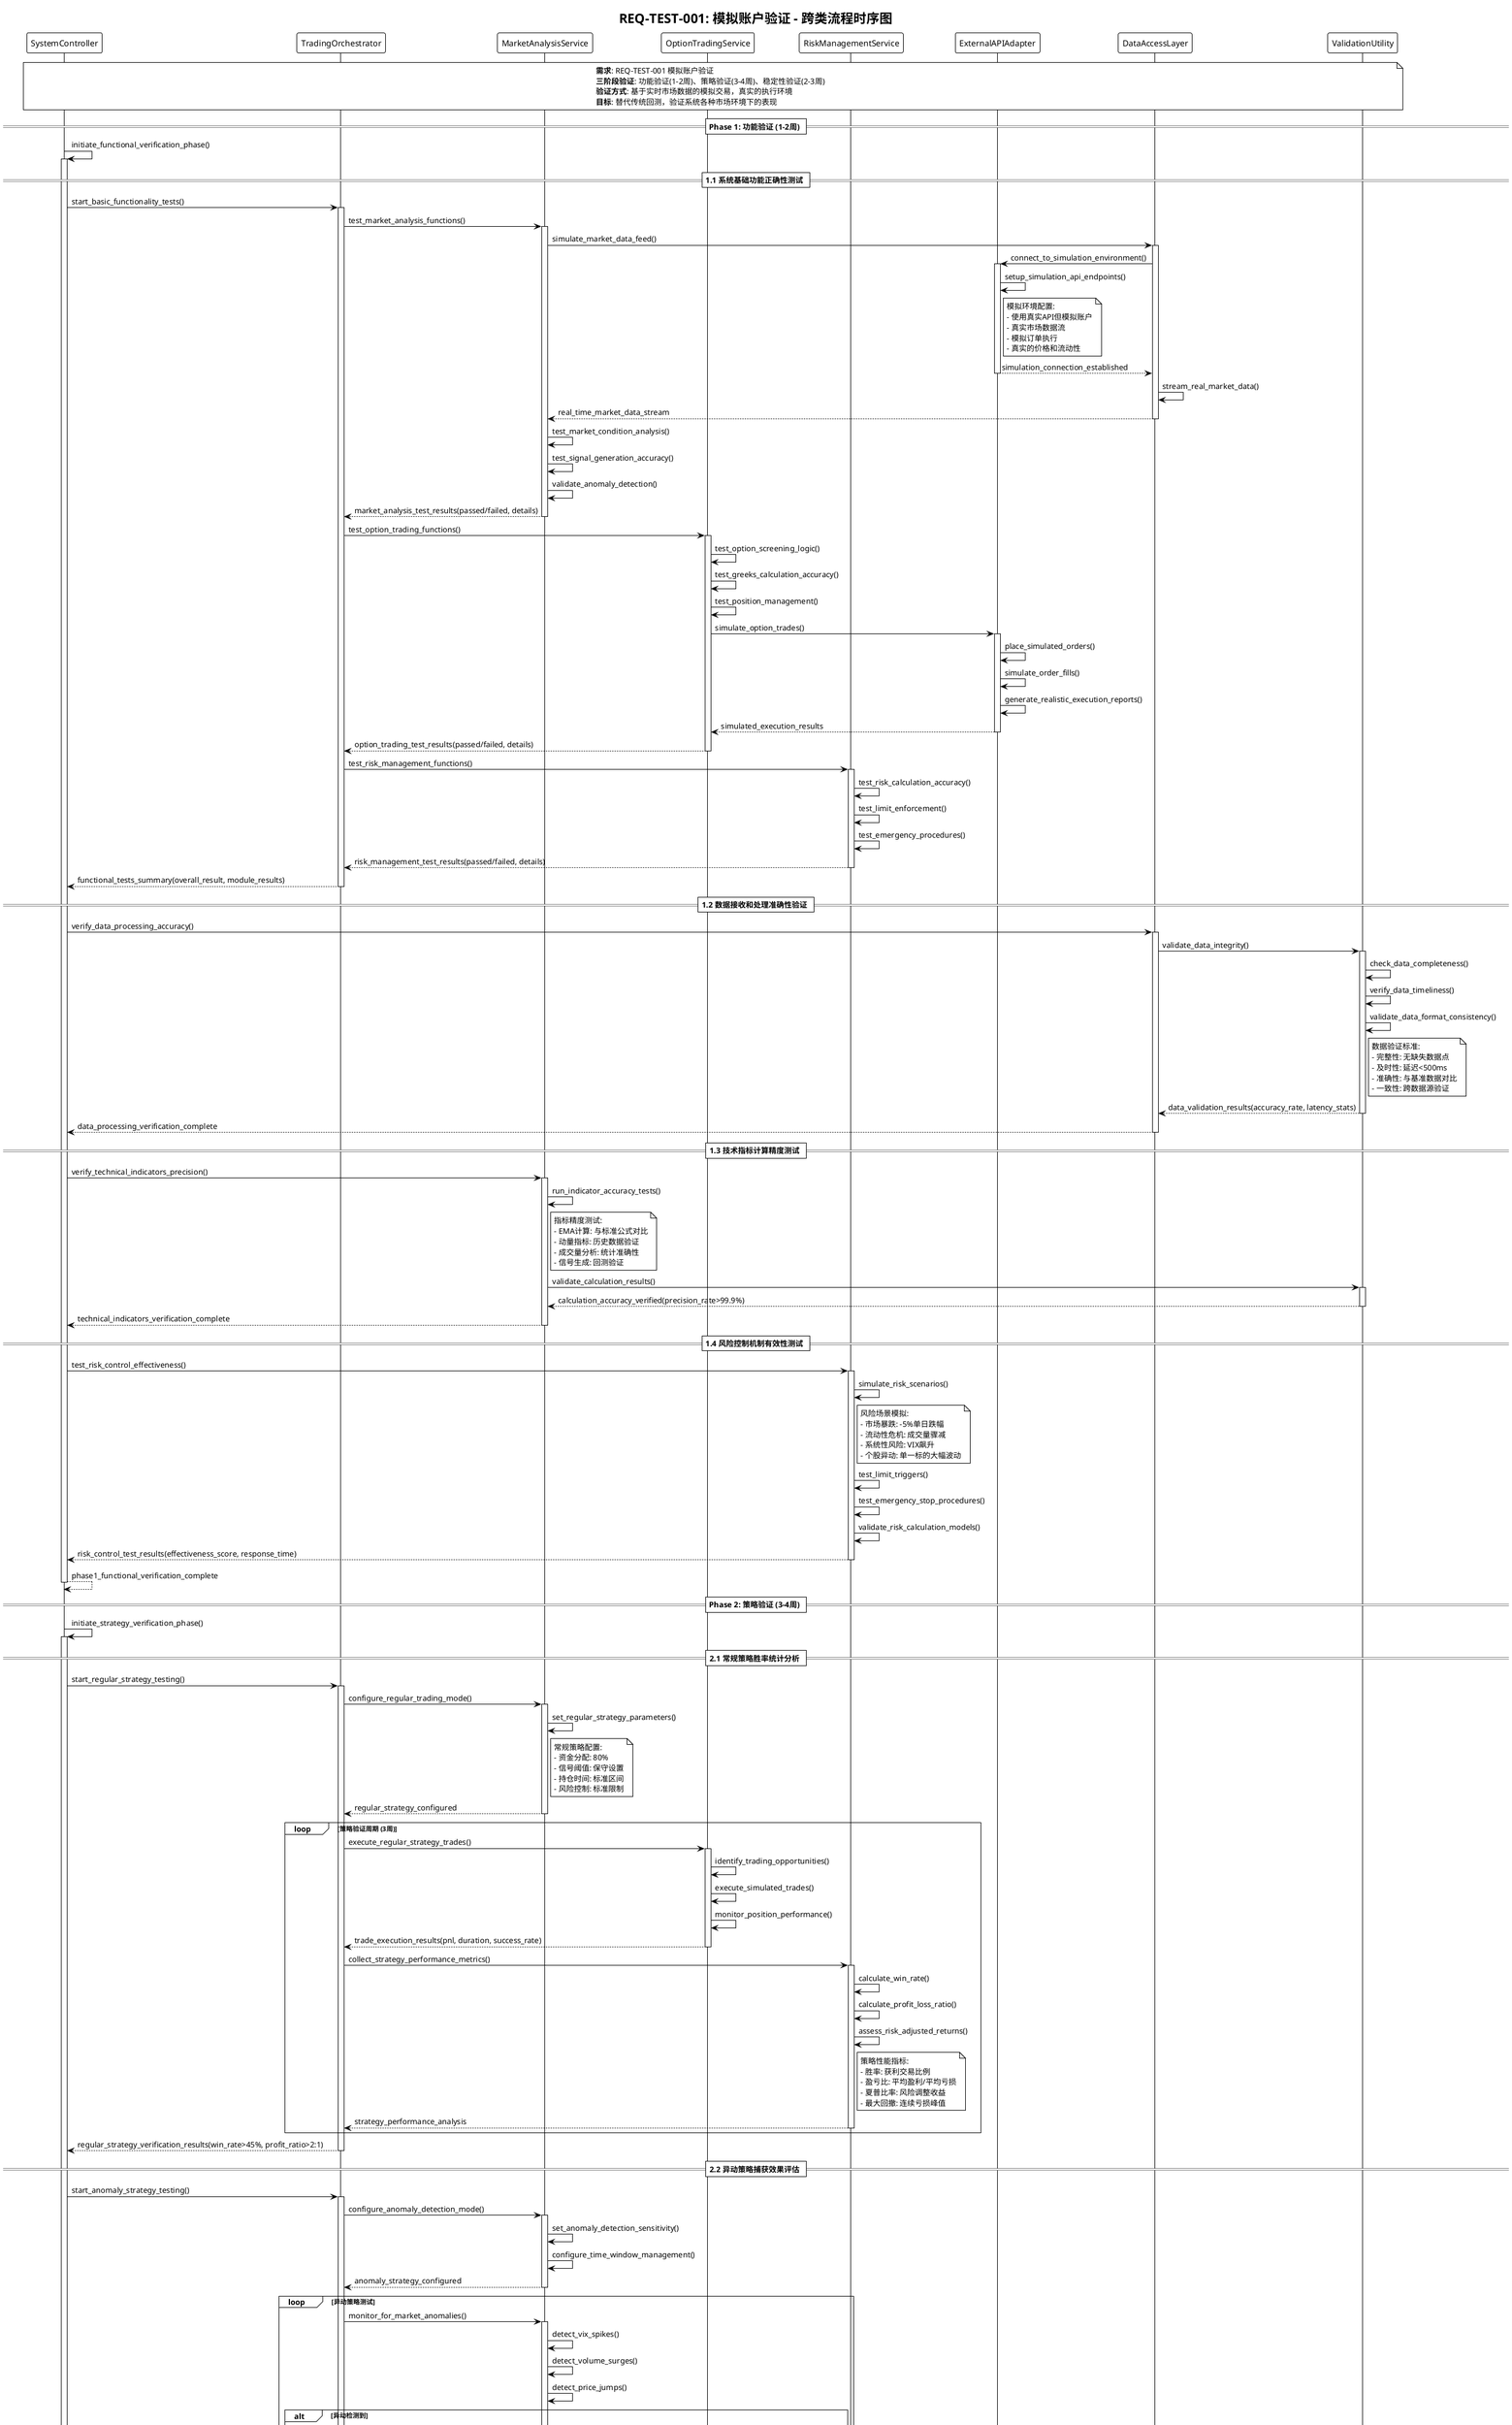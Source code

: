 @startuml REQ-TEST-001 模拟账户验证流程时序图
!theme plain

title REQ-TEST-001: 模拟账户验证 - 跨类流程时序图

participant "SystemController" as SC
participant "TradingOrchestrator" as TO
participant "MarketAnalysisService" as MAS
participant "OptionTradingService" as OTS
participant "RiskManagementService" as RMS
participant "ExternalAPIAdapter" as EAA
participant "DataAccessLayer" as DAL
participant "ValidationUtility" as VU

note over SC, VU
  **需求**: REQ-TEST-001 模拟账户验证
  **三阶段验证**: 功能验证(1-2周)、策略验证(3-4周)、稳定性验证(2-3周)
  **验证方式**: 基于实时市场数据的模拟交易，真实的执行环境
  **目标**: 替代传统回测，验证系统各种市场环境下的表现
end note

== Phase 1: 功能验证 (1-2周) ==

SC -> SC: initiate_functional_verification_phase()
activate SC

== 1.1 系统基础功能正确性测试 ==

SC -> TO: start_basic_functionality_tests()
activate TO

TO -> MAS: test_market_analysis_functions()
activate MAS

MAS -> DAL: simulate_market_data_feed()
activate DAL

DAL -> EAA: connect_to_simulation_environment()
activate EAA

EAA -> EAA: setup_simulation_api_endpoints()
note right EAA
  模拟环境配置:
  - 使用真实API但模拟账户
  - 真实市场数据流
  - 模拟订单执行
  - 真实的价格和流动性
end note

EAA --> DAL: simulation_connection_established
deactivate EAA

DAL -> DAL: stream_real_market_data()
DAL --> MAS: real_time_market_data_stream
deactivate DAL

MAS -> MAS: test_market_condition_analysis()
MAS -> MAS: test_signal_generation_accuracy()
MAS -> MAS: validate_anomaly_detection()

MAS --> TO: market_analysis_test_results(passed/failed, details)
deactivate MAS

TO -> OTS: test_option_trading_functions()
activate OTS

OTS -> OTS: test_option_screening_logic()
OTS -> OTS: test_greeks_calculation_accuracy()
OTS -> OTS: test_position_management()

OTS -> EAA: simulate_option_trades()
activate EAA

EAA -> EAA: place_simulated_orders()
EAA -> EAA: simulate_order_fills()
EAA -> EAA: generate_realistic_execution_reports()

EAA --> OTS: simulated_execution_results
deactivate EAA

OTS --> TO: option_trading_test_results(passed/failed, details)
deactivate OTS

TO -> RMS: test_risk_management_functions()
activate RMS

RMS -> RMS: test_risk_calculation_accuracy()
RMS -> RMS: test_limit_enforcement()
RMS -> RMS: test_emergency_procedures()

RMS --> TO: risk_management_test_results(passed/failed, details)
deactivate RMS

TO --> SC: functional_tests_summary(overall_result, module_results)
deactivate TO

== 1.2 数据接收和处理准确性验证 ==

SC -> DAL: verify_data_processing_accuracy()
activate DAL

DAL -> VU: validate_data_integrity()
activate VU

VU -> VU: check_data_completeness()
VU -> VU: verify_data_timeliness()
VU -> VU: validate_data_format_consistency()

note right VU
  数据验证标准:
  - 完整性: 无缺失数据点
  - 及时性: 延迟<500ms
  - 准确性: 与基准数据对比
  - 一致性: 跨数据源验证
end note

VU --> DAL: data_validation_results(accuracy_rate, latency_stats)
deactivate VU

DAL --> SC: data_processing_verification_complete
deactivate DAL

== 1.3 技术指标计算精度测试 ==

SC -> MAS: verify_technical_indicators_precision()
activate MAS

MAS -> MAS: run_indicator_accuracy_tests()
note right MAS
  指标精度测试:
  - EMA计算: 与标准公式对比
  - 动量指标: 历史数据验证
  - 成交量分析: 统计准确性
  - 信号生成: 回测验证
end note

MAS -> VU: validate_calculation_results()
activate VU
VU --> MAS: calculation_accuracy_verified(precision_rate>99.9%)
deactivate VU

MAS --> SC: technical_indicators_verification_complete
deactivate MAS

== 1.4 风险控制机制有效性测试 ==

SC -> RMS: test_risk_control_effectiveness()
activate RMS

RMS -> RMS: simulate_risk_scenarios()
note right RMS
  风险场景模拟:
  - 市场暴跌: -5%单日跌幅
  - 流动性危机: 成交量骤减
  - 系统性风险: VIX飙升
  - 个股异动: 单一标的大幅波动
end note

RMS -> RMS: test_limit_triggers()
RMS -> RMS: test_emergency_stop_procedures()
RMS -> RMS: validate_risk_calculation_models()

RMS --> SC: risk_control_test_results(effectiveness_score, response_time)
deactivate RMS

SC --> SC: phase1_functional_verification_complete
deactivate SC

== Phase 2: 策略验证 (3-4周) ==

SC -> SC: initiate_strategy_verification_phase()
activate SC

== 2.1 常规策略胜率统计分析 ==

SC -> TO: start_regular_strategy_testing()
activate TO

TO -> MAS: configure_regular_trading_mode()
activate MAS

MAS -> MAS: set_regular_strategy_parameters()
note right MAS
  常规策略配置:
  - 资金分配: 80%
  - 信号阈值: 保守设置
  - 持仓时间: 标准区间
  - 风险控制: 标准限制
end note

MAS --> TO: regular_strategy_configured
deactivate MAS

loop 策略验证周期 (3周)
    TO -> OTS: execute_regular_strategy_trades()
    activate OTS
    
    OTS -> OTS: identify_trading_opportunities()
    OTS -> OTS: execute_simulated_trades()
    OTS -> OTS: monitor_position_performance()
    
    OTS --> TO: trade_execution_results(pnl, duration, success_rate)
    deactivate OTS
    
    TO -> RMS: collect_strategy_performance_metrics()
    activate RMS
    
    RMS -> RMS: calculate_win_rate()
    RMS -> RMS: calculate_profit_loss_ratio()
    RMS -> RMS: assess_risk_adjusted_returns()
    
    note right RMS
      策略性能指标:
      - 胜率: 获利交易比例
      - 盈亏比: 平均盈利/平均亏损
      - 夏普比率: 风险调整收益
      - 最大回撤: 连续亏损峰值
    end note
    
    RMS --> TO: strategy_performance_analysis
    deactivate RMS
end

TO --> SC: regular_strategy_verification_results(win_rate>45%, profit_ratio>2:1)
deactivate TO

== 2.2 异动策略捕获效果评估 ==

SC -> TO: start_anomaly_strategy_testing()
activate TO

TO -> MAS: configure_anomaly_detection_mode()
activate MAS

MAS -> MAS: set_anomaly_detection_sensitivity()
MAS -> MAS: configure_time_window_management()

MAS --> TO: anomaly_strategy_configured
deactivate MAS

loop 异动策略测试
    TO -> MAS: monitor_for_market_anomalies()
    activate MAS
    
    MAS -> MAS: detect_vix_spikes()
    MAS -> MAS: detect_volume_surges()
    MAS -> MAS: detect_price_jumps()
    
    alt 异动检测到
        MAS --> TO: anomaly_detected(level, confidence, timing)
        
        TO -> OTS: execute_anomaly_strategy()
        activate OTS
        
        OTS -> OTS: rapid_position_entry()
        OTS -> OTS: monitor_anomaly_development()
        OTS -> OTS: execute_quick_exit()
        
        OTS --> TO: anomaly_trade_result(capture_effectiveness, timing_quality)
        deactivate OTS
        
    else 无异动
        MAS --> TO: normal_market_conditions
    end
    deactivate MAS
end

TO --> SC: anomaly_strategy_verification_results(capture_rate, false_positive_rate)
deactivate TO

== 2.3 双轨制协调机制测试 ==

SC -> TO: test_dual_track_coordination()
activate TO

TO -> TO: simulate_track_coordination_scenarios()
note right TO
  协调机制测试场景:
  1. 异动触发 → 常规轨道暂停
  2. 异动结束 → 常规轨道恢复
  3. 资金再平衡 → 轨道资金调整
  4. 风险超限 → 双轨道保护性关闭
end note

TO -> MAS: trigger_coordination_events()
activate MAS
MAS --> TO: coordination_trigger_executed
deactivate MAS

TO -> OTS: verify_track_state_transitions()
activate OTS
OTS --> TO: state_transition_verified(timing, correctness)
deactivate OTS

TO --> SC: dual_track_coordination_test_results(coordination_effectiveness)
deactivate TO

== 2.4 Greeks管理有效性验证 ==

SC -> RMS: verify_greeks_management_effectiveness()
activate RMS

RMS -> RMS: simulate_greeks_risk_scenarios()
note right RMS
  Greeks风险场景:
  - Delta风险: 标的价格大幅变动
  - Gamma风险: 接近到期的快速价格变化
  - Theta衰减: 时间价值快速衰减
  - Vega风险: 隐含波动率剧烈变化
end note

RMS -> RMS: test_portfolio_greeks_monitoring()
RMS -> RMS: test_dynamic_hedging_strategies()
RMS -> RMS: validate_greeks_based_risk_limits()

RMS --> SC: greeks_management_verification_results(effectiveness_score)
deactivate RMS

SC --> SC: phase2_strategy_verification_complete
deactivate SC

== Phase 3: 稳定性验证 (2-3周) ==

SC -> SC: initiate_stability_verification_phase()
activate SC

== 3.1 连续运行稳定性测试 ==

SC -> SC: start_continuous_operation_test()

loop 连续运行 (5个交易日)
    SC -> TO: monitor_continuous_operation()
    activate TO
    
    TO -> TO: check_system_health()
    TO -> TO: monitor_memory_usage()
    TO -> TO: track_performance_degradation()
    
    alt 系统正常
        TO --> SC: system_operating_normally(uptime, performance_metrics)
    else 系统异常
        TO -> TO: log_system_anomaly()
        TO -> TO: attempt_auto_recovery()
        TO --> SC: system_anomaly_detected(issue_type, recovery_status)
    end
    deactivate TO
end

SC --> SC: continuous_operation_test_complete(uptime_percentage>99.5%)

== 3.2 高频交易执行质量验证 ==

SC -> OTS: verify_hft_execution_quality()
activate OTS

OTS -> OTS: measure_execution_latency()
OTS -> OTS: assess_order_fill_rates()
OTS -> OTS: analyze_slippage_patterns()

note right OTS
  执行质量指标:
  - 平均延迟: <2秒
  - 成交率: >95%
  - 滑点控制: 在预期范围内
  - 执行稳定性: 连续可靠性
end note

OTS --> SC: hft_execution_quality_verified(latency<2s, fill_rate>95%)
deactivate OTS

== 3.3 异常情况处理能力测试 ==

SC -> SC: simulate_exceptional_scenarios()

par 异常场景测试
    SC -> EAA: simulate_network_interruption()
    activate EAA
    EAA -> EAA: test_connection_recovery()
    EAA --> SC: network_recovery_test_results
    deactivate EAA

also
    SC -> RMS: simulate_extreme_market_conditions()
    activate RMS
    RMS -> RMS: test_crisis_response_procedures()
    RMS --> SC: crisis_response_test_results
    deactivate RMS

also
    SC -> DAL: simulate_data_feed_failures()
    activate DAL
    DAL -> DAL: test_backup_data_sources()
    DAL --> SC: data_failover_test_results
    deactivate DAL
end

== 3.4 极端市场环境适应性测试 ==

SC -> TO: test_extreme_market_adaptation()
activate TO

TO -> TO: simulate_market_crash_scenario()
TO -> TO: simulate_flash_crash_recovery()
TO -> TO: simulate_low_liquidity_periods()

TO --> SC: extreme_market_adaptation_results(survival_rate, recovery_time)
deactivate TO

SC --> SC: phase3_stability_verification_complete
deactivate SC

== 验证结果汇总和评估 ==

SC -> VU: compile_verification_results()
activate VU

VU -> VU: aggregate_all_phase_results()
note right VU
  验证通过标准:
  Phase 1: 功能正确性 100%
  Phase 2: 策略有效性 达标
  Phase 3: 系统稳定性 >99.5%
  
  综合评估: 通过/不通过
end note

VU -> VU: generate_verification_report()

alt 所有验证通过
    VU --> SC: verification_passed(detailed_report)
    SC -> SC: approve_production_deployment()
else 存在验证失败
    VU --> SC: verification_failed(failed_items, recommendations)
    SC -> SC: initiate_issue_resolution()
end
deactivate VU

note over SC, VU
  **验收标准**:
  ✓ 各阶段测试通过率100%
  ✓ 测试结果详细记录和分析
  ✓ 问题修复和回归测试
  ✓ 测试报告和结论输出
end note

@enduml
